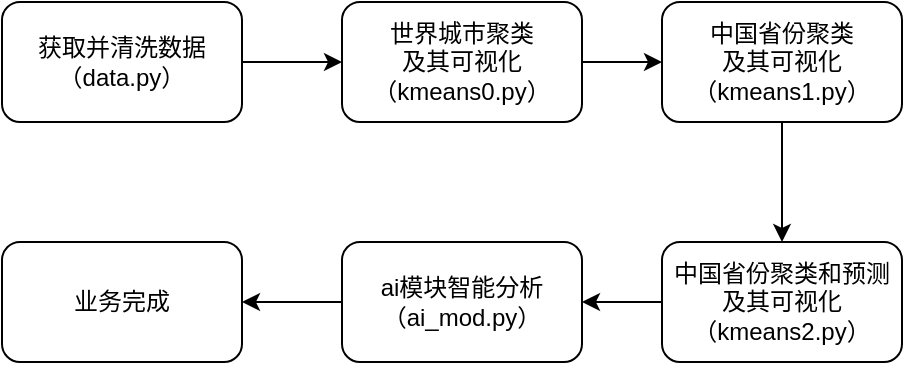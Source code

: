 <mxfile version="28.0.6">
  <diagram name="第 1 页" id="a_OFshZMQqLLxeOcO5ai">
    <mxGraphModel dx="588" dy="503" grid="1" gridSize="10" guides="1" tooltips="1" connect="1" arrows="1" fold="1" page="1" pageScale="1" pageWidth="827" pageHeight="1169" math="0" shadow="0">
      <root>
        <mxCell id="0" />
        <mxCell id="1" parent="0" />
        <mxCell id="yoV51zKAqpRMK7yCvxUC-2" style="edgeStyle=orthogonalEdgeStyle;rounded=0;orthogonalLoop=1;jettySize=auto;html=1;entryX=0;entryY=0.5;entryDx=0;entryDy=0;" edge="1" parent="1" source="zkH8B3Pm-02PmsQJEFJC-3" target="yoV51zKAqpRMK7yCvxUC-1">
          <mxGeometry relative="1" as="geometry" />
        </mxCell>
        <mxCell id="zkH8B3Pm-02PmsQJEFJC-3" value="获取并清洗数据&lt;div&gt;（data.py）&lt;/div&gt;" style="rounded=1;whiteSpace=wrap;html=1;" parent="1" vertex="1">
          <mxGeometry x="40" y="170" width="120" height="60" as="geometry" />
        </mxCell>
        <mxCell id="yoV51zKAqpRMK7yCvxUC-4" style="edgeStyle=orthogonalEdgeStyle;rounded=0;orthogonalLoop=1;jettySize=auto;html=1;entryX=0;entryY=0.5;entryDx=0;entryDy=0;" edge="1" parent="1" source="yoV51zKAqpRMK7yCvxUC-1" target="yoV51zKAqpRMK7yCvxUC-3">
          <mxGeometry relative="1" as="geometry" />
        </mxCell>
        <mxCell id="yoV51zKAqpRMK7yCvxUC-1" value="世界城市聚类&lt;div&gt;及其可视化&lt;br&gt;&lt;div&gt;（kmeans0.py）&lt;/div&gt;&lt;/div&gt;" style="rounded=1;whiteSpace=wrap;html=1;" vertex="1" parent="1">
          <mxGeometry x="210" y="170" width="120" height="60" as="geometry" />
        </mxCell>
        <mxCell id="yoV51zKAqpRMK7yCvxUC-6" style="edgeStyle=orthogonalEdgeStyle;rounded=0;orthogonalLoop=1;jettySize=auto;html=1;entryX=0.5;entryY=0;entryDx=0;entryDy=0;" edge="1" parent="1" source="yoV51zKAqpRMK7yCvxUC-3" target="yoV51zKAqpRMK7yCvxUC-5">
          <mxGeometry relative="1" as="geometry" />
        </mxCell>
        <mxCell id="yoV51zKAqpRMK7yCvxUC-3" value="中国省份聚类&lt;div&gt;及其可视化&lt;/div&gt;&lt;div&gt;（kmeans1.py）&lt;/div&gt;" style="rounded=1;whiteSpace=wrap;html=1;" vertex="1" parent="1">
          <mxGeometry x="370" y="170" width="120" height="60" as="geometry" />
        </mxCell>
        <mxCell id="yoV51zKAqpRMK7yCvxUC-8" style="edgeStyle=orthogonalEdgeStyle;rounded=0;orthogonalLoop=1;jettySize=auto;html=1;" edge="1" parent="1" source="yoV51zKAqpRMK7yCvxUC-5" target="yoV51zKAqpRMK7yCvxUC-7">
          <mxGeometry relative="1" as="geometry" />
        </mxCell>
        <mxCell id="yoV51zKAqpRMK7yCvxUC-5" value="中国省份聚类和预测&lt;div&gt;及其可视化&lt;/div&gt;&lt;div&gt;（kmeans2.py）&lt;/div&gt;" style="rounded=1;whiteSpace=wrap;html=1;" vertex="1" parent="1">
          <mxGeometry x="370" y="290" width="120" height="60" as="geometry" />
        </mxCell>
        <mxCell id="yoV51zKAqpRMK7yCvxUC-10" style="edgeStyle=orthogonalEdgeStyle;rounded=0;orthogonalLoop=1;jettySize=auto;html=1;entryX=1;entryY=0.5;entryDx=0;entryDy=0;" edge="1" parent="1" source="yoV51zKAqpRMK7yCvxUC-7" target="yoV51zKAqpRMK7yCvxUC-9">
          <mxGeometry relative="1" as="geometry" />
        </mxCell>
        <mxCell id="yoV51zKAqpRMK7yCvxUC-7" value="ai模块智能分析&lt;div&gt;（ai_mod.py）&lt;/div&gt;" style="rounded=1;whiteSpace=wrap;html=1;" vertex="1" parent="1">
          <mxGeometry x="210" y="290" width="120" height="60" as="geometry" />
        </mxCell>
        <mxCell id="yoV51zKAqpRMK7yCvxUC-9" value="业务完成" style="rounded=1;whiteSpace=wrap;html=1;" vertex="1" parent="1">
          <mxGeometry x="40" y="290" width="120" height="60" as="geometry" />
        </mxCell>
      </root>
    </mxGraphModel>
  </diagram>
</mxfile>
